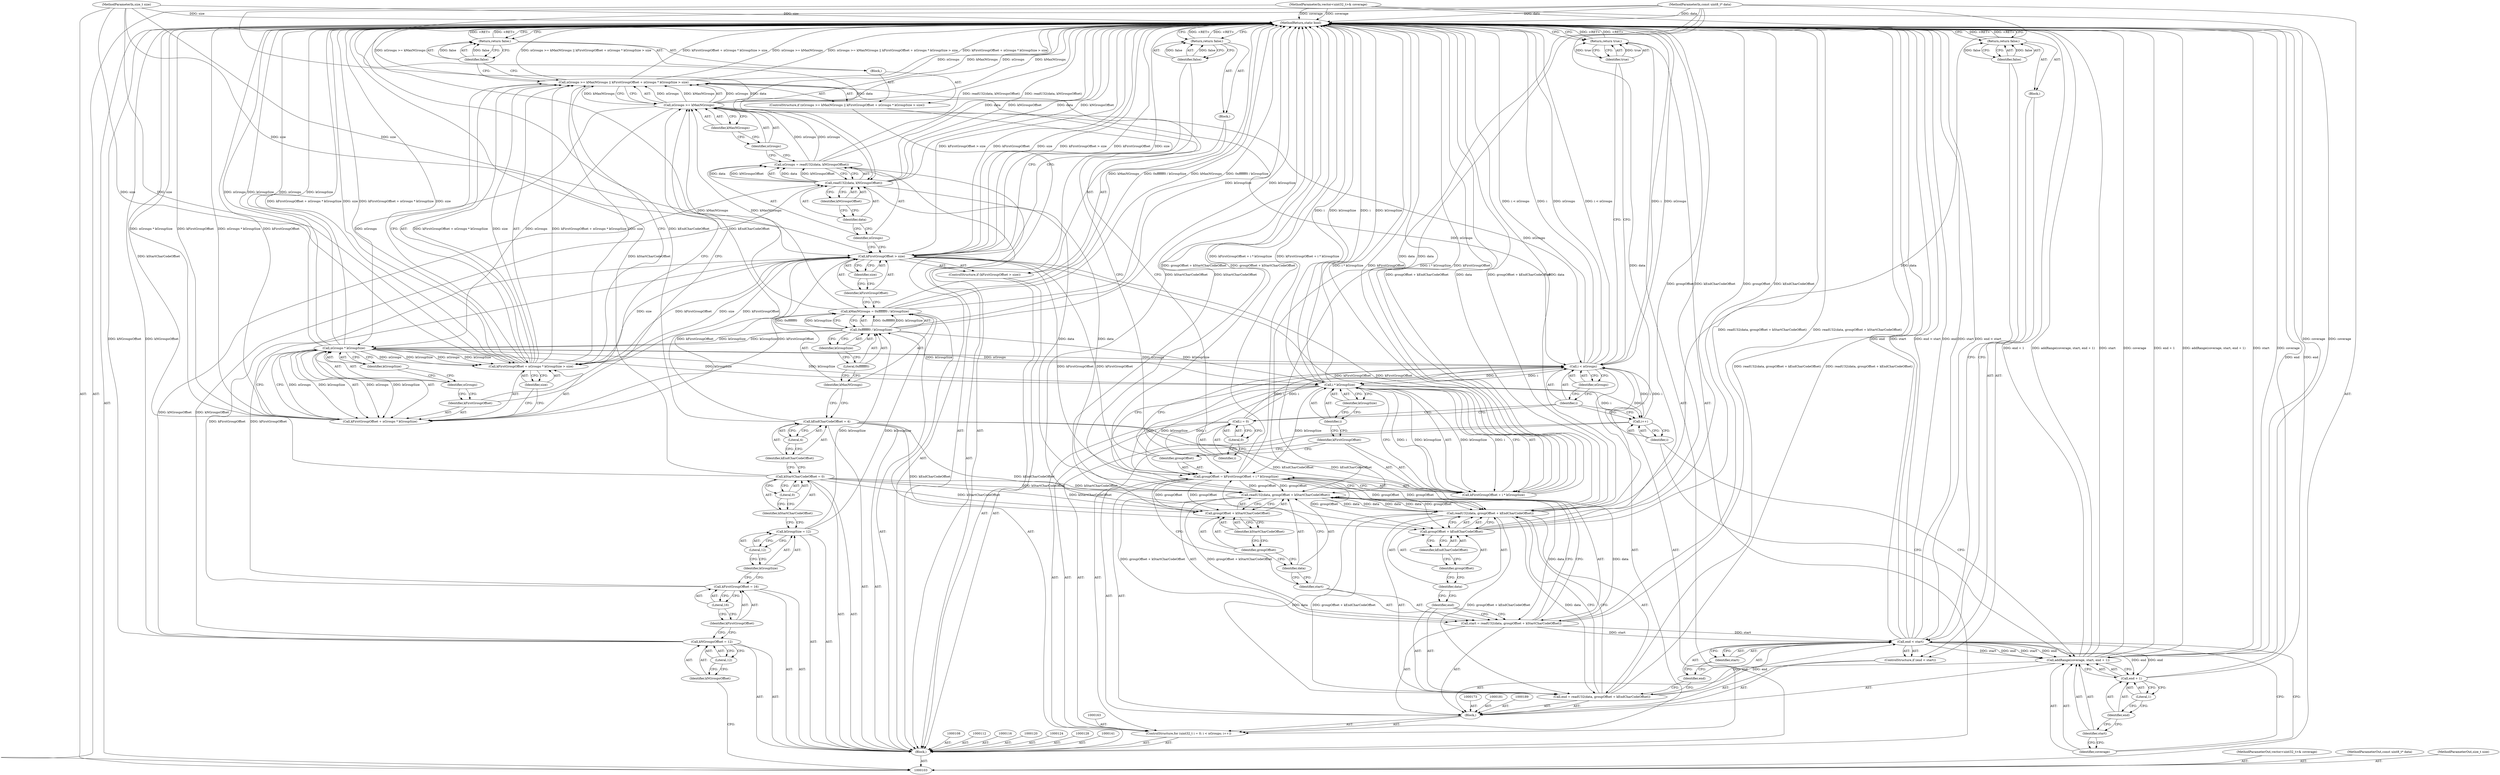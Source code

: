 digraph "0_Android_ca8ac8acdad662230ae37998c6c4091bb39402b6_0" {
"1000212" [label="(MethodReturn,static bool)"];
"1000104" [label="(MethodParameterIn,vector<uint32_t>& coverage)"];
"1000278" [label="(MethodParameterOut,vector<uint32_t>& coverage)"];
"1000105" [label="(MethodParameterIn,const uint8_t* data)"];
"1000279" [label="(MethodParameterOut,const uint8_t* data)"];
"1000106" [label="(MethodParameterIn,size_t size)"];
"1000280" [label="(MethodParameterOut,size_t size)"];
"1000107" [label="(Block,)"];
"1000142" [label="(Call,nGroups = readU32(data, kNGroupsOffset))"];
"1000143" [label="(Identifier,nGroups)"];
"1000144" [label="(Call,readU32(data, kNGroupsOffset))"];
"1000145" [label="(Identifier,data)"];
"1000146" [label="(Identifier,kNGroupsOffset)"];
"1000147" [label="(ControlStructure,if (nGroups >= kMaxNGroups || kFirstGroupOffset + nGroups * kGroupSize > size))"];
"1000151" [label="(Identifier,kMaxNGroups)"];
"1000152" [label="(Call,kFirstGroupOffset + nGroups * kGroupSize > size)"];
"1000153" [label="(Call,kFirstGroupOffset + nGroups * kGroupSize)"];
"1000154" [label="(Identifier,kFirstGroupOffset)"];
"1000148" [label="(Call,nGroups >= kMaxNGroups || kFirstGroupOffset + nGroups * kGroupSize > size)"];
"1000149" [label="(Call,nGroups >= kMaxNGroups)"];
"1000150" [label="(Identifier,nGroups)"];
"1000155" [label="(Call,nGroups * kGroupSize)"];
"1000156" [label="(Identifier,nGroups)"];
"1000157" [label="(Identifier,kGroupSize)"];
"1000158" [label="(Identifier,size)"];
"1000159" [label="(Block,)"];
"1000160" [label="(Return,return false;)"];
"1000161" [label="(Identifier,false)"];
"1000162" [label="(ControlStructure,for (uint32_t i = 0; i < nGroups; i++))"];
"1000164" [label="(Call,i = 0)"];
"1000165" [label="(Identifier,i)"];
"1000166" [label="(Literal,0)"];
"1000167" [label="(Call,i < nGroups)"];
"1000168" [label="(Identifier,i)"];
"1000169" [label="(Identifier,nGroups)"];
"1000170" [label="(Call,i++)"];
"1000171" [label="(Identifier,i)"];
"1000174" [label="(Call,groupOffset = kFirstGroupOffset + i * kGroupSize)"];
"1000175" [label="(Identifier,groupOffset)"];
"1000176" [label="(Call,kFirstGroupOffset + i * kGroupSize)"];
"1000177" [label="(Identifier,kFirstGroupOffset)"];
"1000178" [label="(Call,i * kGroupSize)"];
"1000179" [label="(Identifier,i)"];
"1000180" [label="(Identifier,kGroupSize)"];
"1000182" [label="(Call,start = readU32(data, groupOffset + kStartCharCodeOffset))"];
"1000183" [label="(Identifier,start)"];
"1000184" [label="(Call,readU32(data, groupOffset + kStartCharCodeOffset))"];
"1000185" [label="(Identifier,data)"];
"1000186" [label="(Call,groupOffset + kStartCharCodeOffset)"];
"1000187" [label="(Identifier,groupOffset)"];
"1000188" [label="(Identifier,kStartCharCodeOffset)"];
"1000190" [label="(Call,end = readU32(data, groupOffset + kEndCharCodeOffset))"];
"1000191" [label="(Identifier,end)"];
"1000192" [label="(Call,readU32(data, groupOffset + kEndCharCodeOffset))"];
"1000193" [label="(Identifier,data)"];
"1000194" [label="(Call,groupOffset + kEndCharCodeOffset)"];
"1000195" [label="(Identifier,groupOffset)"];
"1000196" [label="(Identifier,kEndCharCodeOffset)"];
"1000172" [label="(Block,)"];
"1000109" [label="(Call,kNGroupsOffset = 12)"];
"1000110" [label="(Identifier,kNGroupsOffset)"];
"1000111" [label="(Literal,12)"];
"1000198" [label="(Call,end < start)"];
"1000199" [label="(Identifier,end)"];
"1000200" [label="(Identifier,start)"];
"1000201" [label="(Block,)"];
"1000197" [label="(ControlStructure,if (end < start))"];
"1000202" [label="(Return,return false;)"];
"1000203" [label="(Identifier,false)"];
"1000205" [label="(Identifier,coverage)"];
"1000206" [label="(Identifier,start)"];
"1000207" [label="(Call,end + 1)"];
"1000208" [label="(Identifier,end)"];
"1000209" [label="(Literal,1)"];
"1000204" [label="(Call,addRange(coverage, start, end + 1))"];
"1000211" [label="(Identifier,true)"];
"1000210" [label="(Return,return true;)"];
"1000113" [label="(Call,kFirstGroupOffset = 16)"];
"1000114" [label="(Identifier,kFirstGroupOffset)"];
"1000115" [label="(Literal,16)"];
"1000117" [label="(Call,kGroupSize = 12)"];
"1000118" [label="(Identifier,kGroupSize)"];
"1000119" [label="(Literal,12)"];
"1000121" [label="(Call,kStartCharCodeOffset = 0)"];
"1000122" [label="(Identifier,kStartCharCodeOffset)"];
"1000123" [label="(Literal,0)"];
"1000125" [label="(Call,kEndCharCodeOffset = 4)"];
"1000126" [label="(Identifier,kEndCharCodeOffset)"];
"1000127" [label="(Literal,4)"];
"1000129" [label="(Call,kMaxNGroups = 0xfffffff0 / kGroupSize)"];
"1000130" [label="(Identifier,kMaxNGroups)"];
"1000131" [label="(Call,0xfffffff0 / kGroupSize)"];
"1000132" [label="(Literal,0xfffffff0)"];
"1000133" [label="(Identifier,kGroupSize)"];
"1000134" [label="(ControlStructure,if (kFirstGroupOffset > size))"];
"1000137" [label="(Identifier,size)"];
"1000138" [label="(Block,)"];
"1000135" [label="(Call,kFirstGroupOffset > size)"];
"1000136" [label="(Identifier,kFirstGroupOffset)"];
"1000139" [label="(Return,return false;)"];
"1000140" [label="(Identifier,false)"];
"1000212" -> "1000103"  [label="AST: "];
"1000212" -> "1000139"  [label="CFG: "];
"1000212" -> "1000160"  [label="CFG: "];
"1000212" -> "1000202"  [label="CFG: "];
"1000212" -> "1000210"  [label="CFG: "];
"1000139" -> "1000212"  [label="DDG: <RET>"];
"1000160" -> "1000212"  [label="DDG: <RET>"];
"1000210" -> "1000212"  [label="DDG: <RET>"];
"1000202" -> "1000212"  [label="DDG: <RET>"];
"1000149" -> "1000212"  [label="DDG: kMaxNGroups"];
"1000149" -> "1000212"  [label="DDG: nGroups"];
"1000105" -> "1000212"  [label="DDG: data"];
"1000204" -> "1000212"  [label="DDG: start"];
"1000204" -> "1000212"  [label="DDG: coverage"];
"1000204" -> "1000212"  [label="DDG: end + 1"];
"1000204" -> "1000212"  [label="DDG: addRange(coverage, start, end + 1)"];
"1000131" -> "1000212"  [label="DDG: kGroupSize"];
"1000153" -> "1000212"  [label="DDG: kFirstGroupOffset"];
"1000153" -> "1000212"  [label="DDG: nGroups * kGroupSize"];
"1000198" -> "1000212"  [label="DDG: end"];
"1000198" -> "1000212"  [label="DDG: start"];
"1000198" -> "1000212"  [label="DDG: end < start"];
"1000155" -> "1000212"  [label="DDG: nGroups"];
"1000155" -> "1000212"  [label="DDG: kGroupSize"];
"1000190" -> "1000212"  [label="DDG: readU32(data, groupOffset + kEndCharCodeOffset)"];
"1000186" -> "1000212"  [label="DDG: kStartCharCodeOffset"];
"1000176" -> "1000212"  [label="DDG: i * kGroupSize"];
"1000176" -> "1000212"  [label="DDG: kFirstGroupOffset"];
"1000167" -> "1000212"  [label="DDG: i"];
"1000167" -> "1000212"  [label="DDG: nGroups"];
"1000167" -> "1000212"  [label="DDG: i < nGroups"];
"1000129" -> "1000212"  [label="DDG: kMaxNGroups"];
"1000129" -> "1000212"  [label="DDG: 0xfffffff0 / kGroupSize"];
"1000184" -> "1000212"  [label="DDG: groupOffset + kStartCharCodeOffset"];
"1000125" -> "1000212"  [label="DDG: kEndCharCodeOffset"];
"1000192" -> "1000212"  [label="DDG: groupOffset + kEndCharCodeOffset"];
"1000192" -> "1000212"  [label="DDG: data"];
"1000178" -> "1000212"  [label="DDG: i"];
"1000178" -> "1000212"  [label="DDG: kGroupSize"];
"1000104" -> "1000212"  [label="DDG: coverage"];
"1000194" -> "1000212"  [label="DDG: groupOffset"];
"1000194" -> "1000212"  [label="DDG: kEndCharCodeOffset"];
"1000182" -> "1000212"  [label="DDG: readU32(data, groupOffset + kStartCharCodeOffset)"];
"1000148" -> "1000212"  [label="DDG: kFirstGroupOffset + nGroups * kGroupSize > size"];
"1000148" -> "1000212"  [label="DDG: nGroups >= kMaxNGroups"];
"1000148" -> "1000212"  [label="DDG: nGroups >= kMaxNGroups || kFirstGroupOffset + nGroups * kGroupSize > size"];
"1000152" -> "1000212"  [label="DDG: size"];
"1000152" -> "1000212"  [label="DDG: kFirstGroupOffset + nGroups * kGroupSize"];
"1000142" -> "1000212"  [label="DDG: readU32(data, kNGroupsOffset)"];
"1000207" -> "1000212"  [label="DDG: end"];
"1000174" -> "1000212"  [label="DDG: kFirstGroupOffset + i * kGroupSize"];
"1000135" -> "1000212"  [label="DDG: kFirstGroupOffset > size"];
"1000135" -> "1000212"  [label="DDG: kFirstGroupOffset"];
"1000135" -> "1000212"  [label="DDG: size"];
"1000109" -> "1000212"  [label="DDG: kNGroupsOffset"];
"1000121" -> "1000212"  [label="DDG: kStartCharCodeOffset"];
"1000144" -> "1000212"  [label="DDG: data"];
"1000144" -> "1000212"  [label="DDG: kNGroupsOffset"];
"1000106" -> "1000212"  [label="DDG: size"];
"1000104" -> "1000103"  [label="AST: "];
"1000104" -> "1000212"  [label="DDG: coverage"];
"1000104" -> "1000204"  [label="DDG: coverage"];
"1000278" -> "1000103"  [label="AST: "];
"1000105" -> "1000103"  [label="AST: "];
"1000105" -> "1000212"  [label="DDG: data"];
"1000105" -> "1000144"  [label="DDG: data"];
"1000105" -> "1000184"  [label="DDG: data"];
"1000105" -> "1000192"  [label="DDG: data"];
"1000279" -> "1000103"  [label="AST: "];
"1000106" -> "1000103"  [label="AST: "];
"1000106" -> "1000212"  [label="DDG: size"];
"1000106" -> "1000135"  [label="DDG: size"];
"1000106" -> "1000152"  [label="DDG: size"];
"1000280" -> "1000103"  [label="AST: "];
"1000107" -> "1000103"  [label="AST: "];
"1000108" -> "1000107"  [label="AST: "];
"1000109" -> "1000107"  [label="AST: "];
"1000112" -> "1000107"  [label="AST: "];
"1000113" -> "1000107"  [label="AST: "];
"1000116" -> "1000107"  [label="AST: "];
"1000117" -> "1000107"  [label="AST: "];
"1000120" -> "1000107"  [label="AST: "];
"1000121" -> "1000107"  [label="AST: "];
"1000124" -> "1000107"  [label="AST: "];
"1000125" -> "1000107"  [label="AST: "];
"1000128" -> "1000107"  [label="AST: "];
"1000129" -> "1000107"  [label="AST: "];
"1000134" -> "1000107"  [label="AST: "];
"1000141" -> "1000107"  [label="AST: "];
"1000142" -> "1000107"  [label="AST: "];
"1000147" -> "1000107"  [label="AST: "];
"1000162" -> "1000107"  [label="AST: "];
"1000210" -> "1000107"  [label="AST: "];
"1000142" -> "1000107"  [label="AST: "];
"1000142" -> "1000144"  [label="CFG: "];
"1000143" -> "1000142"  [label="AST: "];
"1000144" -> "1000142"  [label="AST: "];
"1000150" -> "1000142"  [label="CFG: "];
"1000142" -> "1000212"  [label="DDG: readU32(data, kNGroupsOffset)"];
"1000144" -> "1000142"  [label="DDG: data"];
"1000144" -> "1000142"  [label="DDG: kNGroupsOffset"];
"1000142" -> "1000149"  [label="DDG: nGroups"];
"1000143" -> "1000142"  [label="AST: "];
"1000143" -> "1000135"  [label="CFG: "];
"1000145" -> "1000143"  [label="CFG: "];
"1000144" -> "1000142"  [label="AST: "];
"1000144" -> "1000146"  [label="CFG: "];
"1000145" -> "1000144"  [label="AST: "];
"1000146" -> "1000144"  [label="AST: "];
"1000142" -> "1000144"  [label="CFG: "];
"1000144" -> "1000212"  [label="DDG: data"];
"1000144" -> "1000212"  [label="DDG: kNGroupsOffset"];
"1000144" -> "1000142"  [label="DDG: data"];
"1000144" -> "1000142"  [label="DDG: kNGroupsOffset"];
"1000105" -> "1000144"  [label="DDG: data"];
"1000109" -> "1000144"  [label="DDG: kNGroupsOffset"];
"1000144" -> "1000184"  [label="DDG: data"];
"1000145" -> "1000144"  [label="AST: "];
"1000145" -> "1000143"  [label="CFG: "];
"1000146" -> "1000145"  [label="CFG: "];
"1000146" -> "1000144"  [label="AST: "];
"1000146" -> "1000145"  [label="CFG: "];
"1000144" -> "1000146"  [label="CFG: "];
"1000147" -> "1000107"  [label="AST: "];
"1000148" -> "1000147"  [label="AST: "];
"1000159" -> "1000147"  [label="AST: "];
"1000151" -> "1000149"  [label="AST: "];
"1000151" -> "1000150"  [label="CFG: "];
"1000149" -> "1000151"  [label="CFG: "];
"1000152" -> "1000148"  [label="AST: "];
"1000152" -> "1000158"  [label="CFG: "];
"1000153" -> "1000152"  [label="AST: "];
"1000158" -> "1000152"  [label="AST: "];
"1000148" -> "1000152"  [label="CFG: "];
"1000152" -> "1000212"  [label="DDG: size"];
"1000152" -> "1000212"  [label="DDG: kFirstGroupOffset + nGroups * kGroupSize"];
"1000152" -> "1000148"  [label="DDG: kFirstGroupOffset + nGroups * kGroupSize"];
"1000152" -> "1000148"  [label="DDG: size"];
"1000135" -> "1000152"  [label="DDG: kFirstGroupOffset"];
"1000135" -> "1000152"  [label="DDG: size"];
"1000155" -> "1000152"  [label="DDG: nGroups"];
"1000155" -> "1000152"  [label="DDG: kGroupSize"];
"1000106" -> "1000152"  [label="DDG: size"];
"1000153" -> "1000152"  [label="AST: "];
"1000153" -> "1000155"  [label="CFG: "];
"1000154" -> "1000153"  [label="AST: "];
"1000155" -> "1000153"  [label="AST: "];
"1000158" -> "1000153"  [label="CFG: "];
"1000153" -> "1000212"  [label="DDG: kFirstGroupOffset"];
"1000153" -> "1000212"  [label="DDG: nGroups * kGroupSize"];
"1000135" -> "1000153"  [label="DDG: kFirstGroupOffset"];
"1000155" -> "1000153"  [label="DDG: nGroups"];
"1000155" -> "1000153"  [label="DDG: kGroupSize"];
"1000154" -> "1000153"  [label="AST: "];
"1000154" -> "1000149"  [label="CFG: "];
"1000156" -> "1000154"  [label="CFG: "];
"1000148" -> "1000147"  [label="AST: "];
"1000148" -> "1000149"  [label="CFG: "];
"1000148" -> "1000152"  [label="CFG: "];
"1000149" -> "1000148"  [label="AST: "];
"1000152" -> "1000148"  [label="AST: "];
"1000161" -> "1000148"  [label="CFG: "];
"1000165" -> "1000148"  [label="CFG: "];
"1000148" -> "1000212"  [label="DDG: kFirstGroupOffset + nGroups * kGroupSize > size"];
"1000148" -> "1000212"  [label="DDG: nGroups >= kMaxNGroups"];
"1000148" -> "1000212"  [label="DDG: nGroups >= kMaxNGroups || kFirstGroupOffset + nGroups * kGroupSize > size"];
"1000149" -> "1000148"  [label="DDG: nGroups"];
"1000149" -> "1000148"  [label="DDG: kMaxNGroups"];
"1000152" -> "1000148"  [label="DDG: kFirstGroupOffset + nGroups * kGroupSize"];
"1000152" -> "1000148"  [label="DDG: size"];
"1000149" -> "1000148"  [label="AST: "];
"1000149" -> "1000151"  [label="CFG: "];
"1000150" -> "1000149"  [label="AST: "];
"1000151" -> "1000149"  [label="AST: "];
"1000154" -> "1000149"  [label="CFG: "];
"1000148" -> "1000149"  [label="CFG: "];
"1000149" -> "1000212"  [label="DDG: kMaxNGroups"];
"1000149" -> "1000212"  [label="DDG: nGroups"];
"1000149" -> "1000148"  [label="DDG: nGroups"];
"1000149" -> "1000148"  [label="DDG: kMaxNGroups"];
"1000142" -> "1000149"  [label="DDG: nGroups"];
"1000129" -> "1000149"  [label="DDG: kMaxNGroups"];
"1000149" -> "1000155"  [label="DDG: nGroups"];
"1000149" -> "1000167"  [label="DDG: nGroups"];
"1000150" -> "1000149"  [label="AST: "];
"1000150" -> "1000142"  [label="CFG: "];
"1000151" -> "1000150"  [label="CFG: "];
"1000155" -> "1000153"  [label="AST: "];
"1000155" -> "1000157"  [label="CFG: "];
"1000156" -> "1000155"  [label="AST: "];
"1000157" -> "1000155"  [label="AST: "];
"1000153" -> "1000155"  [label="CFG: "];
"1000155" -> "1000212"  [label="DDG: nGroups"];
"1000155" -> "1000212"  [label="DDG: kGroupSize"];
"1000155" -> "1000152"  [label="DDG: nGroups"];
"1000155" -> "1000152"  [label="DDG: kGroupSize"];
"1000155" -> "1000153"  [label="DDG: nGroups"];
"1000155" -> "1000153"  [label="DDG: kGroupSize"];
"1000149" -> "1000155"  [label="DDG: nGroups"];
"1000131" -> "1000155"  [label="DDG: kGroupSize"];
"1000155" -> "1000167"  [label="DDG: nGroups"];
"1000155" -> "1000178"  [label="DDG: kGroupSize"];
"1000156" -> "1000155"  [label="AST: "];
"1000156" -> "1000154"  [label="CFG: "];
"1000157" -> "1000156"  [label="CFG: "];
"1000157" -> "1000155"  [label="AST: "];
"1000157" -> "1000156"  [label="CFG: "];
"1000155" -> "1000157"  [label="CFG: "];
"1000158" -> "1000152"  [label="AST: "];
"1000158" -> "1000153"  [label="CFG: "];
"1000152" -> "1000158"  [label="CFG: "];
"1000159" -> "1000147"  [label="AST: "];
"1000160" -> "1000159"  [label="AST: "];
"1000160" -> "1000159"  [label="AST: "];
"1000160" -> "1000161"  [label="CFG: "];
"1000161" -> "1000160"  [label="AST: "];
"1000212" -> "1000160"  [label="CFG: "];
"1000160" -> "1000212"  [label="DDG: <RET>"];
"1000161" -> "1000160"  [label="DDG: false"];
"1000161" -> "1000160"  [label="AST: "];
"1000161" -> "1000148"  [label="CFG: "];
"1000160" -> "1000161"  [label="CFG: "];
"1000161" -> "1000160"  [label="DDG: false"];
"1000162" -> "1000107"  [label="AST: "];
"1000163" -> "1000162"  [label="AST: "];
"1000164" -> "1000162"  [label="AST: "];
"1000167" -> "1000162"  [label="AST: "];
"1000170" -> "1000162"  [label="AST: "];
"1000172" -> "1000162"  [label="AST: "];
"1000164" -> "1000162"  [label="AST: "];
"1000164" -> "1000166"  [label="CFG: "];
"1000165" -> "1000164"  [label="AST: "];
"1000166" -> "1000164"  [label="AST: "];
"1000168" -> "1000164"  [label="CFG: "];
"1000164" -> "1000167"  [label="DDG: i"];
"1000165" -> "1000164"  [label="AST: "];
"1000165" -> "1000148"  [label="CFG: "];
"1000166" -> "1000165"  [label="CFG: "];
"1000166" -> "1000164"  [label="AST: "];
"1000166" -> "1000165"  [label="CFG: "];
"1000164" -> "1000166"  [label="CFG: "];
"1000167" -> "1000162"  [label="AST: "];
"1000167" -> "1000169"  [label="CFG: "];
"1000168" -> "1000167"  [label="AST: "];
"1000169" -> "1000167"  [label="AST: "];
"1000175" -> "1000167"  [label="CFG: "];
"1000211" -> "1000167"  [label="CFG: "];
"1000167" -> "1000212"  [label="DDG: i"];
"1000167" -> "1000212"  [label="DDG: nGroups"];
"1000167" -> "1000212"  [label="DDG: i < nGroups"];
"1000170" -> "1000167"  [label="DDG: i"];
"1000164" -> "1000167"  [label="DDG: i"];
"1000149" -> "1000167"  [label="DDG: nGroups"];
"1000155" -> "1000167"  [label="DDG: nGroups"];
"1000167" -> "1000178"  [label="DDG: i"];
"1000168" -> "1000167"  [label="AST: "];
"1000168" -> "1000164"  [label="CFG: "];
"1000168" -> "1000170"  [label="CFG: "];
"1000169" -> "1000168"  [label="CFG: "];
"1000169" -> "1000167"  [label="AST: "];
"1000169" -> "1000168"  [label="CFG: "];
"1000167" -> "1000169"  [label="CFG: "];
"1000170" -> "1000162"  [label="AST: "];
"1000170" -> "1000171"  [label="CFG: "];
"1000171" -> "1000170"  [label="AST: "];
"1000168" -> "1000170"  [label="CFG: "];
"1000170" -> "1000167"  [label="DDG: i"];
"1000178" -> "1000170"  [label="DDG: i"];
"1000171" -> "1000170"  [label="AST: "];
"1000171" -> "1000204"  [label="CFG: "];
"1000170" -> "1000171"  [label="CFG: "];
"1000174" -> "1000172"  [label="AST: "];
"1000174" -> "1000176"  [label="CFG: "];
"1000175" -> "1000174"  [label="AST: "];
"1000176" -> "1000174"  [label="AST: "];
"1000183" -> "1000174"  [label="CFG: "];
"1000174" -> "1000212"  [label="DDG: kFirstGroupOffset + i * kGroupSize"];
"1000135" -> "1000174"  [label="DDG: kFirstGroupOffset"];
"1000178" -> "1000174"  [label="DDG: i"];
"1000178" -> "1000174"  [label="DDG: kGroupSize"];
"1000174" -> "1000184"  [label="DDG: groupOffset"];
"1000174" -> "1000186"  [label="DDG: groupOffset"];
"1000174" -> "1000192"  [label="DDG: groupOffset"];
"1000174" -> "1000194"  [label="DDG: groupOffset"];
"1000175" -> "1000174"  [label="AST: "];
"1000175" -> "1000167"  [label="CFG: "];
"1000177" -> "1000175"  [label="CFG: "];
"1000176" -> "1000174"  [label="AST: "];
"1000176" -> "1000178"  [label="CFG: "];
"1000177" -> "1000176"  [label="AST: "];
"1000178" -> "1000176"  [label="AST: "];
"1000174" -> "1000176"  [label="CFG: "];
"1000176" -> "1000212"  [label="DDG: i * kGroupSize"];
"1000176" -> "1000212"  [label="DDG: kFirstGroupOffset"];
"1000135" -> "1000176"  [label="DDG: kFirstGroupOffset"];
"1000178" -> "1000176"  [label="DDG: i"];
"1000178" -> "1000176"  [label="DDG: kGroupSize"];
"1000177" -> "1000176"  [label="AST: "];
"1000177" -> "1000175"  [label="CFG: "];
"1000179" -> "1000177"  [label="CFG: "];
"1000178" -> "1000176"  [label="AST: "];
"1000178" -> "1000180"  [label="CFG: "];
"1000179" -> "1000178"  [label="AST: "];
"1000180" -> "1000178"  [label="AST: "];
"1000176" -> "1000178"  [label="CFG: "];
"1000178" -> "1000212"  [label="DDG: i"];
"1000178" -> "1000212"  [label="DDG: kGroupSize"];
"1000178" -> "1000170"  [label="DDG: i"];
"1000178" -> "1000174"  [label="DDG: i"];
"1000178" -> "1000174"  [label="DDG: kGroupSize"];
"1000178" -> "1000176"  [label="DDG: i"];
"1000178" -> "1000176"  [label="DDG: kGroupSize"];
"1000167" -> "1000178"  [label="DDG: i"];
"1000155" -> "1000178"  [label="DDG: kGroupSize"];
"1000131" -> "1000178"  [label="DDG: kGroupSize"];
"1000179" -> "1000178"  [label="AST: "];
"1000179" -> "1000177"  [label="CFG: "];
"1000180" -> "1000179"  [label="CFG: "];
"1000180" -> "1000178"  [label="AST: "];
"1000180" -> "1000179"  [label="CFG: "];
"1000178" -> "1000180"  [label="CFG: "];
"1000182" -> "1000172"  [label="AST: "];
"1000182" -> "1000184"  [label="CFG: "];
"1000183" -> "1000182"  [label="AST: "];
"1000184" -> "1000182"  [label="AST: "];
"1000191" -> "1000182"  [label="CFG: "];
"1000182" -> "1000212"  [label="DDG: readU32(data, groupOffset + kStartCharCodeOffset)"];
"1000184" -> "1000182"  [label="DDG: data"];
"1000184" -> "1000182"  [label="DDG: groupOffset + kStartCharCodeOffset"];
"1000182" -> "1000198"  [label="DDG: start"];
"1000183" -> "1000182"  [label="AST: "];
"1000183" -> "1000174"  [label="CFG: "];
"1000185" -> "1000183"  [label="CFG: "];
"1000184" -> "1000182"  [label="AST: "];
"1000184" -> "1000186"  [label="CFG: "];
"1000185" -> "1000184"  [label="AST: "];
"1000186" -> "1000184"  [label="AST: "];
"1000182" -> "1000184"  [label="CFG: "];
"1000184" -> "1000212"  [label="DDG: groupOffset + kStartCharCodeOffset"];
"1000184" -> "1000182"  [label="DDG: data"];
"1000184" -> "1000182"  [label="DDG: groupOffset + kStartCharCodeOffset"];
"1000192" -> "1000184"  [label="DDG: data"];
"1000144" -> "1000184"  [label="DDG: data"];
"1000105" -> "1000184"  [label="DDG: data"];
"1000174" -> "1000184"  [label="DDG: groupOffset"];
"1000121" -> "1000184"  [label="DDG: kStartCharCodeOffset"];
"1000184" -> "1000192"  [label="DDG: data"];
"1000185" -> "1000184"  [label="AST: "];
"1000185" -> "1000183"  [label="CFG: "];
"1000187" -> "1000185"  [label="CFG: "];
"1000186" -> "1000184"  [label="AST: "];
"1000186" -> "1000188"  [label="CFG: "];
"1000187" -> "1000186"  [label="AST: "];
"1000188" -> "1000186"  [label="AST: "];
"1000184" -> "1000186"  [label="CFG: "];
"1000186" -> "1000212"  [label="DDG: kStartCharCodeOffset"];
"1000174" -> "1000186"  [label="DDG: groupOffset"];
"1000121" -> "1000186"  [label="DDG: kStartCharCodeOffset"];
"1000187" -> "1000186"  [label="AST: "];
"1000187" -> "1000185"  [label="CFG: "];
"1000188" -> "1000187"  [label="CFG: "];
"1000188" -> "1000186"  [label="AST: "];
"1000188" -> "1000187"  [label="CFG: "];
"1000186" -> "1000188"  [label="CFG: "];
"1000190" -> "1000172"  [label="AST: "];
"1000190" -> "1000192"  [label="CFG: "];
"1000191" -> "1000190"  [label="AST: "];
"1000192" -> "1000190"  [label="AST: "];
"1000199" -> "1000190"  [label="CFG: "];
"1000190" -> "1000212"  [label="DDG: readU32(data, groupOffset + kEndCharCodeOffset)"];
"1000192" -> "1000190"  [label="DDG: data"];
"1000192" -> "1000190"  [label="DDG: groupOffset + kEndCharCodeOffset"];
"1000190" -> "1000198"  [label="DDG: end"];
"1000191" -> "1000190"  [label="AST: "];
"1000191" -> "1000182"  [label="CFG: "];
"1000193" -> "1000191"  [label="CFG: "];
"1000192" -> "1000190"  [label="AST: "];
"1000192" -> "1000194"  [label="CFG: "];
"1000193" -> "1000192"  [label="AST: "];
"1000194" -> "1000192"  [label="AST: "];
"1000190" -> "1000192"  [label="CFG: "];
"1000192" -> "1000212"  [label="DDG: groupOffset + kEndCharCodeOffset"];
"1000192" -> "1000212"  [label="DDG: data"];
"1000192" -> "1000184"  [label="DDG: data"];
"1000192" -> "1000190"  [label="DDG: data"];
"1000192" -> "1000190"  [label="DDG: groupOffset + kEndCharCodeOffset"];
"1000184" -> "1000192"  [label="DDG: data"];
"1000105" -> "1000192"  [label="DDG: data"];
"1000174" -> "1000192"  [label="DDG: groupOffset"];
"1000125" -> "1000192"  [label="DDG: kEndCharCodeOffset"];
"1000193" -> "1000192"  [label="AST: "];
"1000193" -> "1000191"  [label="CFG: "];
"1000195" -> "1000193"  [label="CFG: "];
"1000194" -> "1000192"  [label="AST: "];
"1000194" -> "1000196"  [label="CFG: "];
"1000195" -> "1000194"  [label="AST: "];
"1000196" -> "1000194"  [label="AST: "];
"1000192" -> "1000194"  [label="CFG: "];
"1000194" -> "1000212"  [label="DDG: groupOffset"];
"1000194" -> "1000212"  [label="DDG: kEndCharCodeOffset"];
"1000174" -> "1000194"  [label="DDG: groupOffset"];
"1000125" -> "1000194"  [label="DDG: kEndCharCodeOffset"];
"1000195" -> "1000194"  [label="AST: "];
"1000195" -> "1000193"  [label="CFG: "];
"1000196" -> "1000195"  [label="CFG: "];
"1000196" -> "1000194"  [label="AST: "];
"1000196" -> "1000195"  [label="CFG: "];
"1000194" -> "1000196"  [label="CFG: "];
"1000172" -> "1000162"  [label="AST: "];
"1000173" -> "1000172"  [label="AST: "];
"1000174" -> "1000172"  [label="AST: "];
"1000181" -> "1000172"  [label="AST: "];
"1000182" -> "1000172"  [label="AST: "];
"1000189" -> "1000172"  [label="AST: "];
"1000190" -> "1000172"  [label="AST: "];
"1000197" -> "1000172"  [label="AST: "];
"1000204" -> "1000172"  [label="AST: "];
"1000109" -> "1000107"  [label="AST: "];
"1000109" -> "1000111"  [label="CFG: "];
"1000110" -> "1000109"  [label="AST: "];
"1000111" -> "1000109"  [label="AST: "];
"1000114" -> "1000109"  [label="CFG: "];
"1000109" -> "1000212"  [label="DDG: kNGroupsOffset"];
"1000109" -> "1000144"  [label="DDG: kNGroupsOffset"];
"1000110" -> "1000109"  [label="AST: "];
"1000110" -> "1000103"  [label="CFG: "];
"1000111" -> "1000110"  [label="CFG: "];
"1000111" -> "1000109"  [label="AST: "];
"1000111" -> "1000110"  [label="CFG: "];
"1000109" -> "1000111"  [label="CFG: "];
"1000198" -> "1000197"  [label="AST: "];
"1000198" -> "1000200"  [label="CFG: "];
"1000199" -> "1000198"  [label="AST: "];
"1000200" -> "1000198"  [label="AST: "];
"1000203" -> "1000198"  [label="CFG: "];
"1000205" -> "1000198"  [label="CFG: "];
"1000198" -> "1000212"  [label="DDG: end"];
"1000198" -> "1000212"  [label="DDG: start"];
"1000198" -> "1000212"  [label="DDG: end < start"];
"1000190" -> "1000198"  [label="DDG: end"];
"1000182" -> "1000198"  [label="DDG: start"];
"1000198" -> "1000204"  [label="DDG: start"];
"1000198" -> "1000204"  [label="DDG: end"];
"1000198" -> "1000207"  [label="DDG: end"];
"1000199" -> "1000198"  [label="AST: "];
"1000199" -> "1000190"  [label="CFG: "];
"1000200" -> "1000199"  [label="CFG: "];
"1000200" -> "1000198"  [label="AST: "];
"1000200" -> "1000199"  [label="CFG: "];
"1000198" -> "1000200"  [label="CFG: "];
"1000201" -> "1000197"  [label="AST: "];
"1000202" -> "1000201"  [label="AST: "];
"1000197" -> "1000172"  [label="AST: "];
"1000198" -> "1000197"  [label="AST: "];
"1000201" -> "1000197"  [label="AST: "];
"1000202" -> "1000201"  [label="AST: "];
"1000202" -> "1000203"  [label="CFG: "];
"1000203" -> "1000202"  [label="AST: "];
"1000212" -> "1000202"  [label="CFG: "];
"1000202" -> "1000212"  [label="DDG: <RET>"];
"1000203" -> "1000202"  [label="DDG: false"];
"1000203" -> "1000202"  [label="AST: "];
"1000203" -> "1000198"  [label="CFG: "];
"1000202" -> "1000203"  [label="CFG: "];
"1000203" -> "1000202"  [label="DDG: false"];
"1000205" -> "1000204"  [label="AST: "];
"1000205" -> "1000198"  [label="CFG: "];
"1000206" -> "1000205"  [label="CFG: "];
"1000206" -> "1000204"  [label="AST: "];
"1000206" -> "1000205"  [label="CFG: "];
"1000208" -> "1000206"  [label="CFG: "];
"1000207" -> "1000204"  [label="AST: "];
"1000207" -> "1000209"  [label="CFG: "];
"1000208" -> "1000207"  [label="AST: "];
"1000209" -> "1000207"  [label="AST: "];
"1000204" -> "1000207"  [label="CFG: "];
"1000207" -> "1000212"  [label="DDG: end"];
"1000198" -> "1000207"  [label="DDG: end"];
"1000208" -> "1000207"  [label="AST: "];
"1000208" -> "1000206"  [label="CFG: "];
"1000209" -> "1000208"  [label="CFG: "];
"1000209" -> "1000207"  [label="AST: "];
"1000209" -> "1000208"  [label="CFG: "];
"1000207" -> "1000209"  [label="CFG: "];
"1000204" -> "1000172"  [label="AST: "];
"1000204" -> "1000207"  [label="CFG: "];
"1000205" -> "1000204"  [label="AST: "];
"1000206" -> "1000204"  [label="AST: "];
"1000207" -> "1000204"  [label="AST: "];
"1000171" -> "1000204"  [label="CFG: "];
"1000204" -> "1000212"  [label="DDG: start"];
"1000204" -> "1000212"  [label="DDG: coverage"];
"1000204" -> "1000212"  [label="DDG: end + 1"];
"1000204" -> "1000212"  [label="DDG: addRange(coverage, start, end + 1)"];
"1000104" -> "1000204"  [label="DDG: coverage"];
"1000198" -> "1000204"  [label="DDG: start"];
"1000198" -> "1000204"  [label="DDG: end"];
"1000211" -> "1000210"  [label="AST: "];
"1000211" -> "1000167"  [label="CFG: "];
"1000210" -> "1000211"  [label="CFG: "];
"1000211" -> "1000210"  [label="DDG: true"];
"1000210" -> "1000107"  [label="AST: "];
"1000210" -> "1000211"  [label="CFG: "];
"1000211" -> "1000210"  [label="AST: "];
"1000212" -> "1000210"  [label="CFG: "];
"1000210" -> "1000212"  [label="DDG: <RET>"];
"1000211" -> "1000210"  [label="DDG: true"];
"1000113" -> "1000107"  [label="AST: "];
"1000113" -> "1000115"  [label="CFG: "];
"1000114" -> "1000113"  [label="AST: "];
"1000115" -> "1000113"  [label="AST: "];
"1000118" -> "1000113"  [label="CFG: "];
"1000113" -> "1000135"  [label="DDG: kFirstGroupOffset"];
"1000114" -> "1000113"  [label="AST: "];
"1000114" -> "1000109"  [label="CFG: "];
"1000115" -> "1000114"  [label="CFG: "];
"1000115" -> "1000113"  [label="AST: "];
"1000115" -> "1000114"  [label="CFG: "];
"1000113" -> "1000115"  [label="CFG: "];
"1000117" -> "1000107"  [label="AST: "];
"1000117" -> "1000119"  [label="CFG: "];
"1000118" -> "1000117"  [label="AST: "];
"1000119" -> "1000117"  [label="AST: "];
"1000122" -> "1000117"  [label="CFG: "];
"1000117" -> "1000131"  [label="DDG: kGroupSize"];
"1000118" -> "1000117"  [label="AST: "];
"1000118" -> "1000113"  [label="CFG: "];
"1000119" -> "1000118"  [label="CFG: "];
"1000119" -> "1000117"  [label="AST: "];
"1000119" -> "1000118"  [label="CFG: "];
"1000117" -> "1000119"  [label="CFG: "];
"1000121" -> "1000107"  [label="AST: "];
"1000121" -> "1000123"  [label="CFG: "];
"1000122" -> "1000121"  [label="AST: "];
"1000123" -> "1000121"  [label="AST: "];
"1000126" -> "1000121"  [label="CFG: "];
"1000121" -> "1000212"  [label="DDG: kStartCharCodeOffset"];
"1000121" -> "1000184"  [label="DDG: kStartCharCodeOffset"];
"1000121" -> "1000186"  [label="DDG: kStartCharCodeOffset"];
"1000122" -> "1000121"  [label="AST: "];
"1000122" -> "1000117"  [label="CFG: "];
"1000123" -> "1000122"  [label="CFG: "];
"1000123" -> "1000121"  [label="AST: "];
"1000123" -> "1000122"  [label="CFG: "];
"1000121" -> "1000123"  [label="CFG: "];
"1000125" -> "1000107"  [label="AST: "];
"1000125" -> "1000127"  [label="CFG: "];
"1000126" -> "1000125"  [label="AST: "];
"1000127" -> "1000125"  [label="AST: "];
"1000130" -> "1000125"  [label="CFG: "];
"1000125" -> "1000212"  [label="DDG: kEndCharCodeOffset"];
"1000125" -> "1000192"  [label="DDG: kEndCharCodeOffset"];
"1000125" -> "1000194"  [label="DDG: kEndCharCodeOffset"];
"1000126" -> "1000125"  [label="AST: "];
"1000126" -> "1000121"  [label="CFG: "];
"1000127" -> "1000126"  [label="CFG: "];
"1000127" -> "1000125"  [label="AST: "];
"1000127" -> "1000126"  [label="CFG: "];
"1000125" -> "1000127"  [label="CFG: "];
"1000129" -> "1000107"  [label="AST: "];
"1000129" -> "1000131"  [label="CFG: "];
"1000130" -> "1000129"  [label="AST: "];
"1000131" -> "1000129"  [label="AST: "];
"1000136" -> "1000129"  [label="CFG: "];
"1000129" -> "1000212"  [label="DDG: kMaxNGroups"];
"1000129" -> "1000212"  [label="DDG: 0xfffffff0 / kGroupSize"];
"1000131" -> "1000129"  [label="DDG: 0xfffffff0"];
"1000131" -> "1000129"  [label="DDG: kGroupSize"];
"1000129" -> "1000149"  [label="DDG: kMaxNGroups"];
"1000130" -> "1000129"  [label="AST: "];
"1000130" -> "1000125"  [label="CFG: "];
"1000132" -> "1000130"  [label="CFG: "];
"1000131" -> "1000129"  [label="AST: "];
"1000131" -> "1000133"  [label="CFG: "];
"1000132" -> "1000131"  [label="AST: "];
"1000133" -> "1000131"  [label="AST: "];
"1000129" -> "1000131"  [label="CFG: "];
"1000131" -> "1000212"  [label="DDG: kGroupSize"];
"1000131" -> "1000129"  [label="DDG: 0xfffffff0"];
"1000131" -> "1000129"  [label="DDG: kGroupSize"];
"1000117" -> "1000131"  [label="DDG: kGroupSize"];
"1000131" -> "1000155"  [label="DDG: kGroupSize"];
"1000131" -> "1000178"  [label="DDG: kGroupSize"];
"1000132" -> "1000131"  [label="AST: "];
"1000132" -> "1000130"  [label="CFG: "];
"1000133" -> "1000132"  [label="CFG: "];
"1000133" -> "1000131"  [label="AST: "];
"1000133" -> "1000132"  [label="CFG: "];
"1000131" -> "1000133"  [label="CFG: "];
"1000134" -> "1000107"  [label="AST: "];
"1000135" -> "1000134"  [label="AST: "];
"1000138" -> "1000134"  [label="AST: "];
"1000137" -> "1000135"  [label="AST: "];
"1000137" -> "1000136"  [label="CFG: "];
"1000135" -> "1000137"  [label="CFG: "];
"1000138" -> "1000134"  [label="AST: "];
"1000139" -> "1000138"  [label="AST: "];
"1000135" -> "1000134"  [label="AST: "];
"1000135" -> "1000137"  [label="CFG: "];
"1000136" -> "1000135"  [label="AST: "];
"1000137" -> "1000135"  [label="AST: "];
"1000140" -> "1000135"  [label="CFG: "];
"1000143" -> "1000135"  [label="CFG: "];
"1000135" -> "1000212"  [label="DDG: kFirstGroupOffset > size"];
"1000135" -> "1000212"  [label="DDG: kFirstGroupOffset"];
"1000135" -> "1000212"  [label="DDG: size"];
"1000113" -> "1000135"  [label="DDG: kFirstGroupOffset"];
"1000106" -> "1000135"  [label="DDG: size"];
"1000135" -> "1000152"  [label="DDG: kFirstGroupOffset"];
"1000135" -> "1000152"  [label="DDG: size"];
"1000135" -> "1000153"  [label="DDG: kFirstGroupOffset"];
"1000135" -> "1000174"  [label="DDG: kFirstGroupOffset"];
"1000135" -> "1000176"  [label="DDG: kFirstGroupOffset"];
"1000136" -> "1000135"  [label="AST: "];
"1000136" -> "1000129"  [label="CFG: "];
"1000137" -> "1000136"  [label="CFG: "];
"1000139" -> "1000138"  [label="AST: "];
"1000139" -> "1000140"  [label="CFG: "];
"1000140" -> "1000139"  [label="AST: "];
"1000212" -> "1000139"  [label="CFG: "];
"1000139" -> "1000212"  [label="DDG: <RET>"];
"1000140" -> "1000139"  [label="DDG: false"];
"1000140" -> "1000139"  [label="AST: "];
"1000140" -> "1000135"  [label="CFG: "];
"1000139" -> "1000140"  [label="CFG: "];
"1000140" -> "1000139"  [label="DDG: false"];
}
